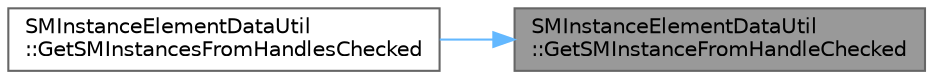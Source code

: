 digraph "SMInstanceElementDataUtil::GetSMInstanceFromHandleChecked"
{
 // INTERACTIVE_SVG=YES
 // LATEX_PDF_SIZE
  bgcolor="transparent";
  edge [fontname=Helvetica,fontsize=10,labelfontname=Helvetica,labelfontsize=10];
  node [fontname=Helvetica,fontsize=10,shape=box,height=0.2,width=0.4];
  rankdir="RL";
  Node1 [id="Node000001",label="SMInstanceElementDataUtil\l::GetSMInstanceFromHandleChecked",height=0.2,width=0.4,color="gray40", fillcolor="grey60", style="filled", fontcolor="black",tooltip="Attempt to get the static mesh instance ID from the given element handle, asserting if the element ha..."];
  Node1 -> Node2 [id="edge1_Node000001_Node000002",dir="back",color="steelblue1",style="solid",tooltip=" "];
  Node2 [id="Node000002",label="SMInstanceElementDataUtil\l::GetSMInstancesFromHandlesChecked",height=0.2,width=0.4,color="grey40", fillcolor="white", style="filled",URL="$d0/d9f/namespaceSMInstanceElementDataUtil.html#a9f1d32a24da0bc54b7ff4788a50893bb",tooltip="Attempt to get the static mesh instance IDs from the given element handles, asserting if any element ..."];
}

